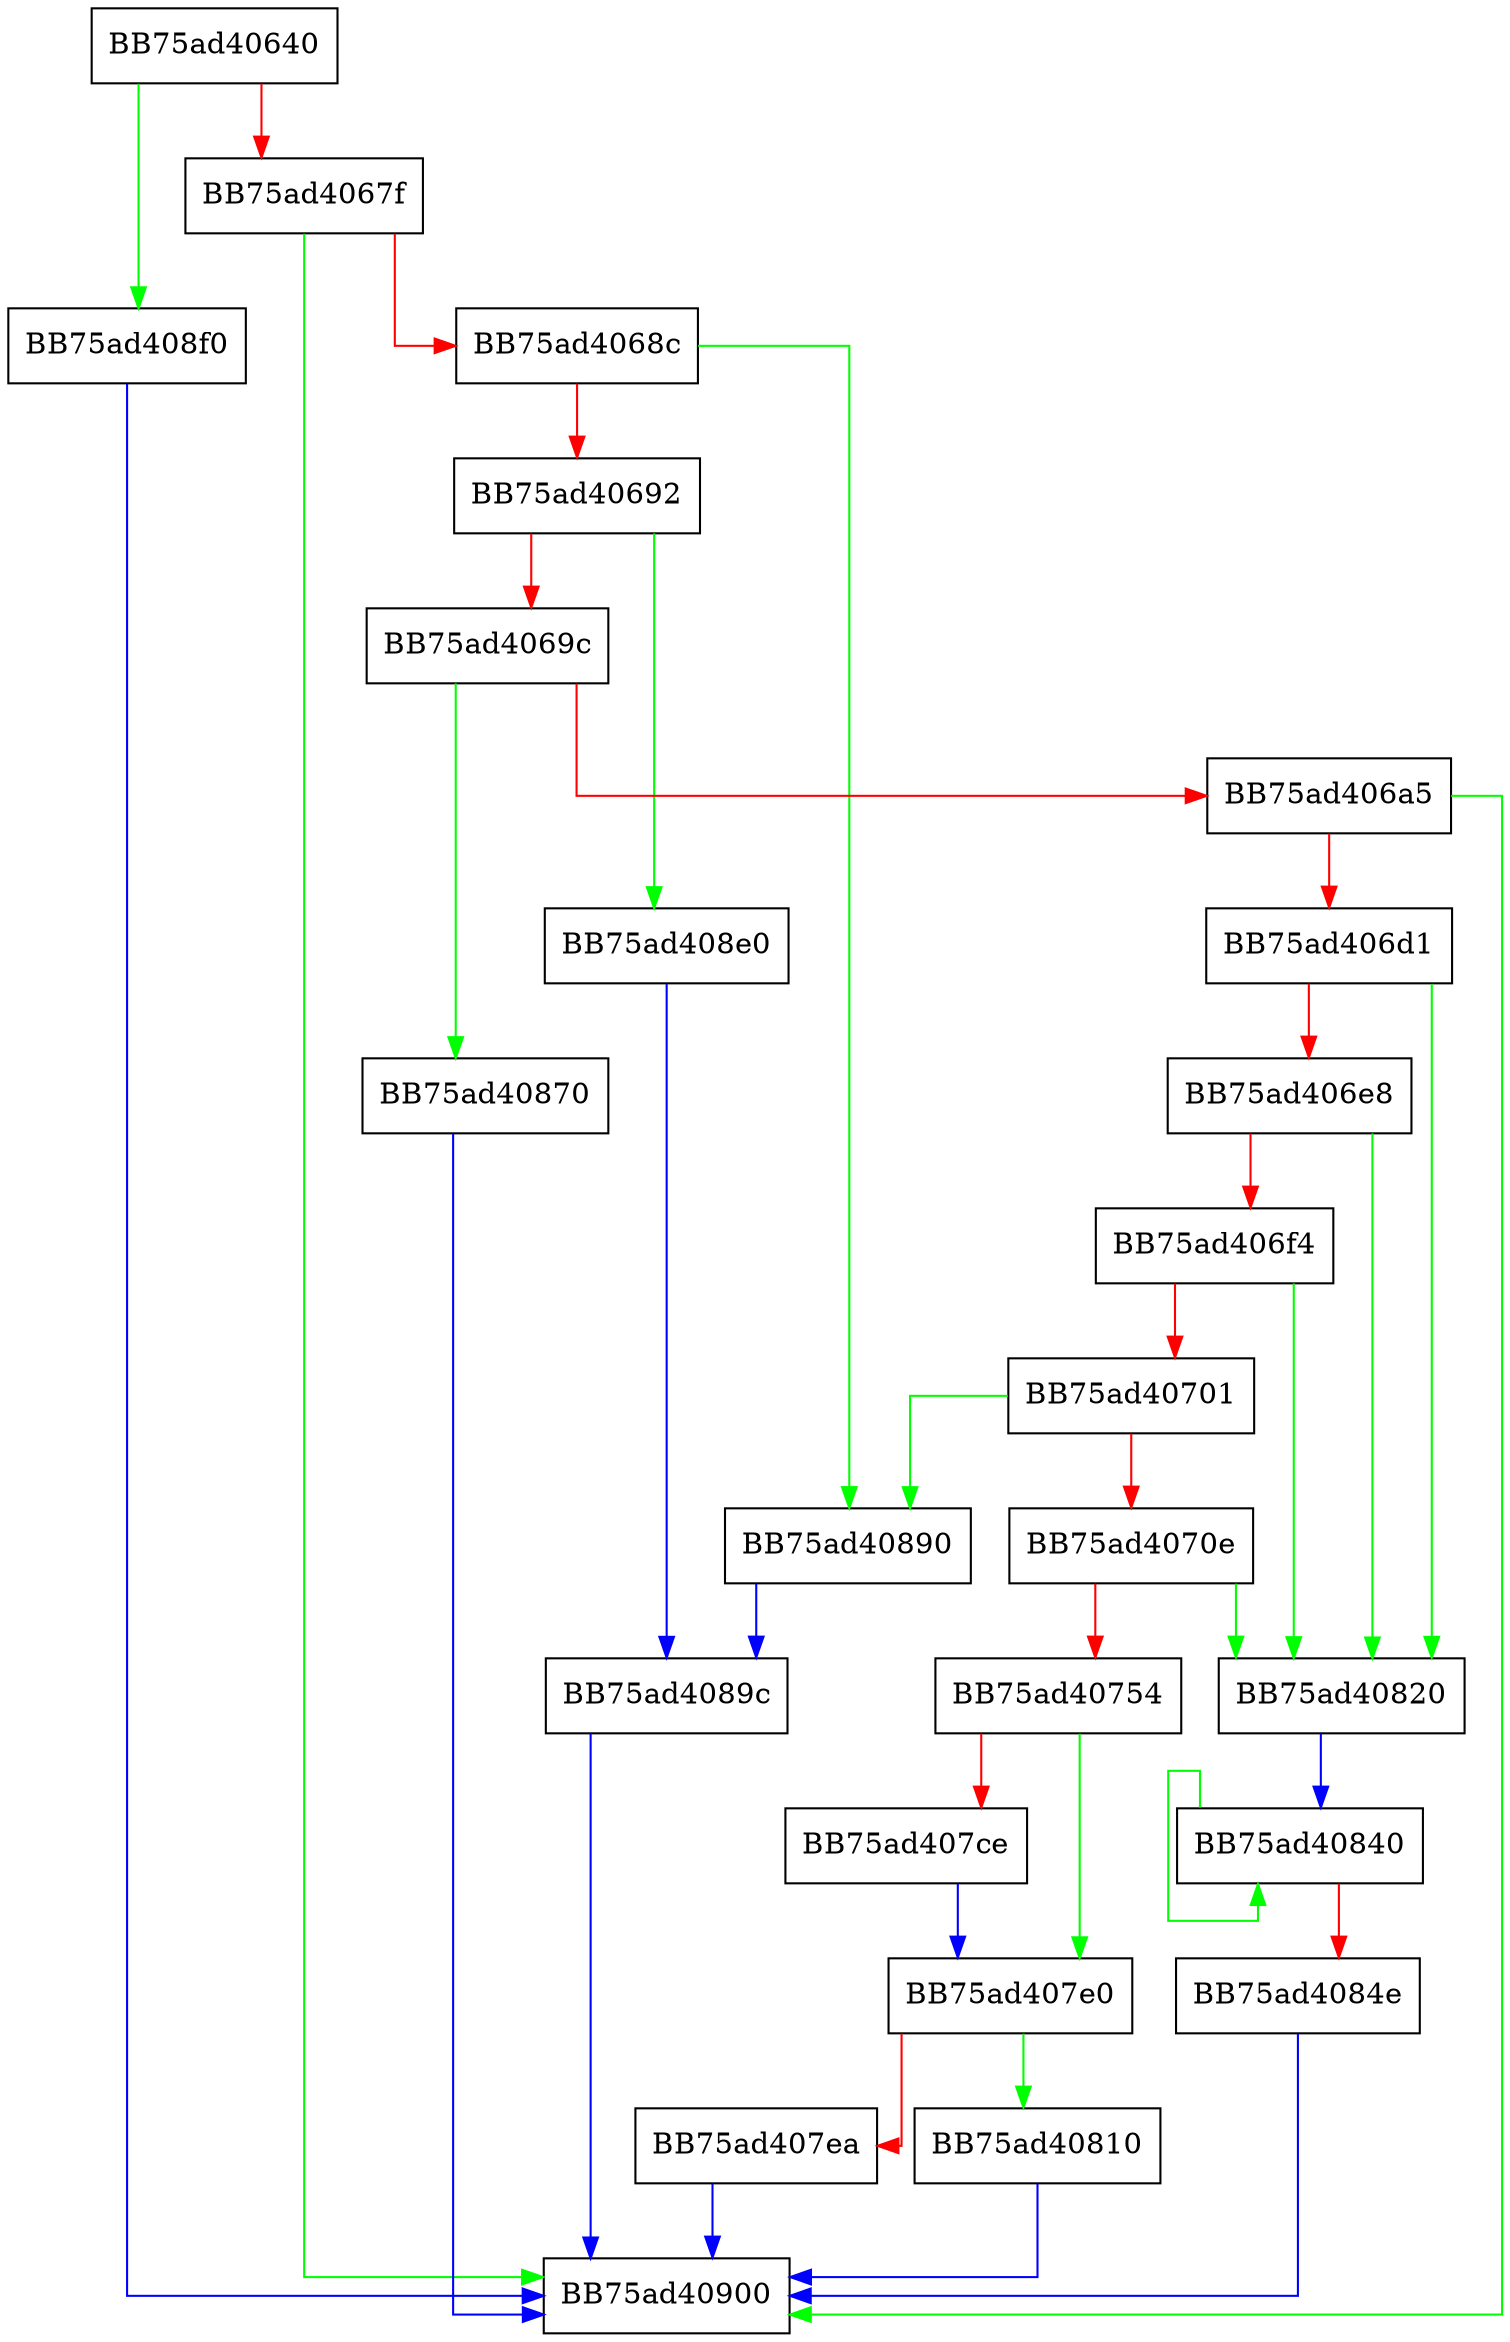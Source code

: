 digraph fmod {
  node [shape="box"];
  graph [splines=ortho];
  BB75ad40640 -> BB75ad408f0 [color="green"];
  BB75ad40640 -> BB75ad4067f [color="red"];
  BB75ad4067f -> BB75ad40900 [color="green"];
  BB75ad4067f -> BB75ad4068c [color="red"];
  BB75ad4068c -> BB75ad40890 [color="green"];
  BB75ad4068c -> BB75ad40692 [color="red"];
  BB75ad40692 -> BB75ad408e0 [color="green"];
  BB75ad40692 -> BB75ad4069c [color="red"];
  BB75ad4069c -> BB75ad40870 [color="green"];
  BB75ad4069c -> BB75ad406a5 [color="red"];
  BB75ad406a5 -> BB75ad40900 [color="green"];
  BB75ad406a5 -> BB75ad406d1 [color="red"];
  BB75ad406d1 -> BB75ad40820 [color="green"];
  BB75ad406d1 -> BB75ad406e8 [color="red"];
  BB75ad406e8 -> BB75ad40820 [color="green"];
  BB75ad406e8 -> BB75ad406f4 [color="red"];
  BB75ad406f4 -> BB75ad40820 [color="green"];
  BB75ad406f4 -> BB75ad40701 [color="red"];
  BB75ad40701 -> BB75ad40890 [color="green"];
  BB75ad40701 -> BB75ad4070e [color="red"];
  BB75ad4070e -> BB75ad40820 [color="green"];
  BB75ad4070e -> BB75ad40754 [color="red"];
  BB75ad40754 -> BB75ad407e0 [color="green"];
  BB75ad40754 -> BB75ad407ce [color="red"];
  BB75ad407ce -> BB75ad407e0 [color="blue"];
  BB75ad407e0 -> BB75ad40810 [color="green"];
  BB75ad407e0 -> BB75ad407ea [color="red"];
  BB75ad407ea -> BB75ad40900 [color="blue"];
  BB75ad40810 -> BB75ad40900 [color="blue"];
  BB75ad40820 -> BB75ad40840 [color="blue"];
  BB75ad40840 -> BB75ad40840 [color="green"];
  BB75ad40840 -> BB75ad4084e [color="red"];
  BB75ad4084e -> BB75ad40900 [color="blue"];
  BB75ad40870 -> BB75ad40900 [color="blue"];
  BB75ad40890 -> BB75ad4089c [color="blue"];
  BB75ad4089c -> BB75ad40900 [color="blue"];
  BB75ad408e0 -> BB75ad4089c [color="blue"];
  BB75ad408f0 -> BB75ad40900 [color="blue"];
}